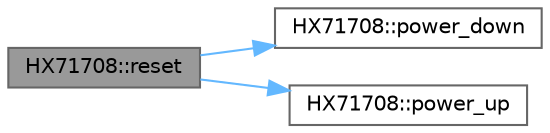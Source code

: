 digraph "HX71708::reset"
{
 // LATEX_PDF_SIZE
  bgcolor="transparent";
  edge [fontname=Helvetica,fontsize=10,labelfontname=Helvetica,labelfontsize=10];
  node [fontname=Helvetica,fontsize=10,shape=box,height=0.2,width=0.4];
  rankdir="LR";
  Node1 [id="Node000001",label="HX71708::reset",height=0.2,width=0.4,color="gray40", fillcolor="grey60", style="filled", fontcolor="black",tooltip=" "];
  Node1 -> Node2 [id="edge1_Node000001_Node000002",color="steelblue1",style="solid",tooltip=" "];
  Node2 [id="Node000002",label="HX71708::power_down",height=0.2,width=0.4,color="grey40", fillcolor="white", style="filled",URL="$class_h_x71708.html#ad1d954b8fdd4774584347c2d39d8d0e7",tooltip=" "];
  Node1 -> Node3 [id="edge2_Node000001_Node000003",color="steelblue1",style="solid",tooltip=" "];
  Node3 [id="Node000003",label="HX71708::power_up",height=0.2,width=0.4,color="grey40", fillcolor="white", style="filled",URL="$class_h_x71708.html#a699e054fdde50711002927dba7c3418f",tooltip=" "];
}
